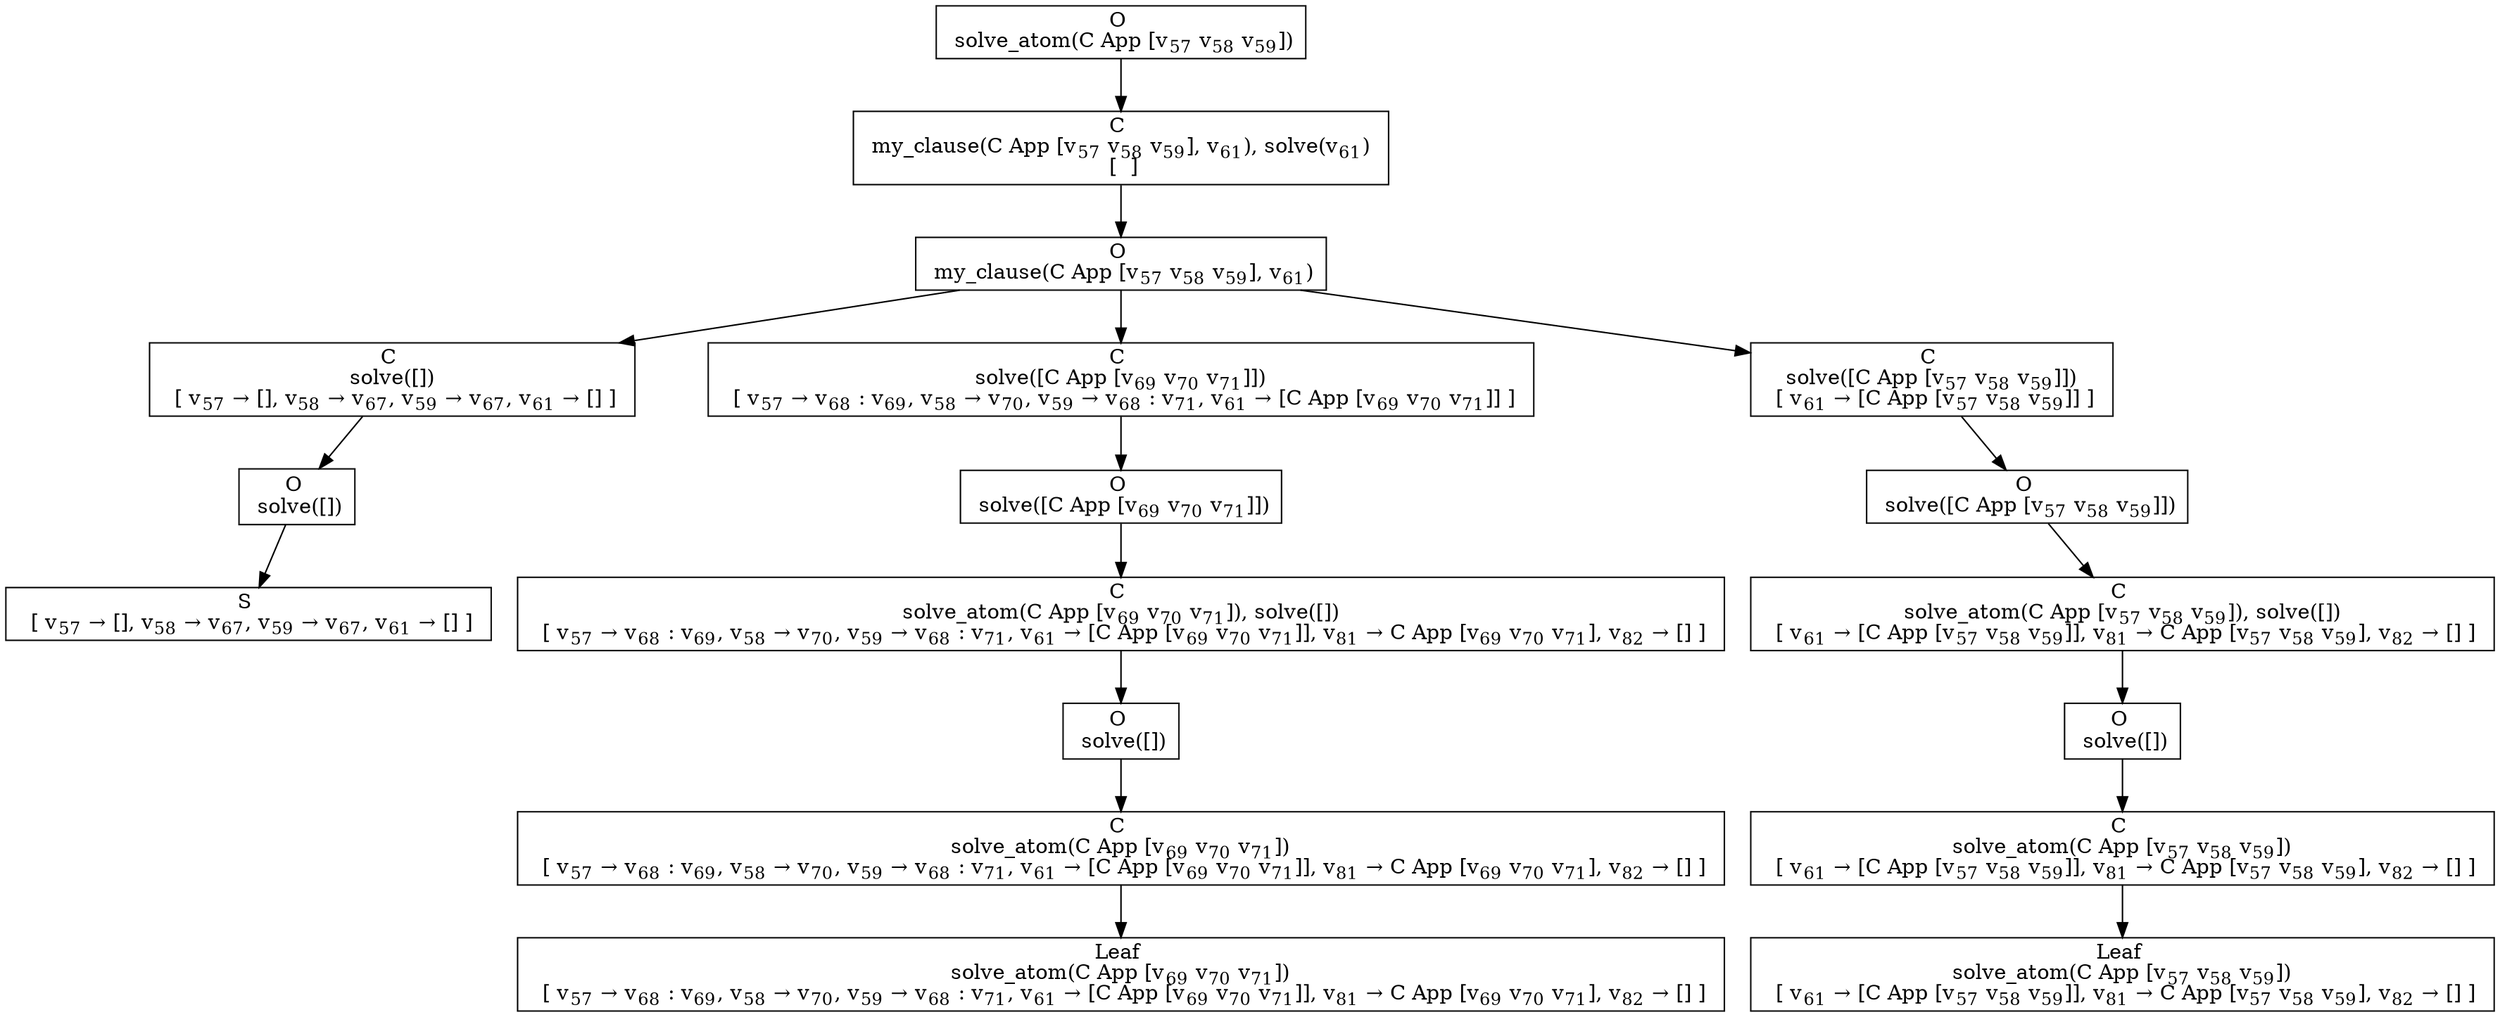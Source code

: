 digraph {
    graph [rankdir=TB
          ,bgcolor=transparent];
    node [shape=box
         ,fillcolor=white
         ,style=filled];
    0 [label=<O <BR/> solve_atom(C App [v<SUB>57</SUB> v<SUB>58</SUB> v<SUB>59</SUB>])>];
    1 [label=<C <BR/> my_clause(C App [v<SUB>57</SUB> v<SUB>58</SUB> v<SUB>59</SUB>], v<SUB>61</SUB>), solve(v<SUB>61</SUB>) <BR/>  [  ] >];
    2 [label=<O <BR/> my_clause(C App [v<SUB>57</SUB> v<SUB>58</SUB> v<SUB>59</SUB>], v<SUB>61</SUB>)>];
    3 [label=<C <BR/> solve([]) <BR/>  [ v<SUB>57</SUB> &rarr; [], v<SUB>58</SUB> &rarr; v<SUB>67</SUB>, v<SUB>59</SUB> &rarr; v<SUB>67</SUB>, v<SUB>61</SUB> &rarr; [] ] >];
    4 [label=<C <BR/> solve([C App [v<SUB>69</SUB> v<SUB>70</SUB> v<SUB>71</SUB>]]) <BR/>  [ v<SUB>57</SUB> &rarr; v<SUB>68</SUB> : v<SUB>69</SUB>, v<SUB>58</SUB> &rarr; v<SUB>70</SUB>, v<SUB>59</SUB> &rarr; v<SUB>68</SUB> : v<SUB>71</SUB>, v<SUB>61</SUB> &rarr; [C App [v<SUB>69</SUB> v<SUB>70</SUB> v<SUB>71</SUB>]] ] >];
    5 [label=<C <BR/> solve([C App [v<SUB>57</SUB> v<SUB>58</SUB> v<SUB>59</SUB>]]) <BR/>  [ v<SUB>61</SUB> &rarr; [C App [v<SUB>57</SUB> v<SUB>58</SUB> v<SUB>59</SUB>]] ] >];
    6 [label=<O <BR/> solve([])>];
    7 [label=<S <BR/>  [ v<SUB>57</SUB> &rarr; [], v<SUB>58</SUB> &rarr; v<SUB>67</SUB>, v<SUB>59</SUB> &rarr; v<SUB>67</SUB>, v<SUB>61</SUB> &rarr; [] ] >];
    8 [label=<O <BR/> solve([C App [v<SUB>69</SUB> v<SUB>70</SUB> v<SUB>71</SUB>]])>];
    9 [label=<C <BR/> solve_atom(C App [v<SUB>69</SUB> v<SUB>70</SUB> v<SUB>71</SUB>]), solve([]) <BR/>  [ v<SUB>57</SUB> &rarr; v<SUB>68</SUB> : v<SUB>69</SUB>, v<SUB>58</SUB> &rarr; v<SUB>70</SUB>, v<SUB>59</SUB> &rarr; v<SUB>68</SUB> : v<SUB>71</SUB>, v<SUB>61</SUB> &rarr; [C App [v<SUB>69</SUB> v<SUB>70</SUB> v<SUB>71</SUB>]], v<SUB>81</SUB> &rarr; C App [v<SUB>69</SUB> v<SUB>70</SUB> v<SUB>71</SUB>], v<SUB>82</SUB> &rarr; [] ] >];
    10 [label=<O <BR/> solve([])>];
    11 [label=<C <BR/> solve_atom(C App [v<SUB>69</SUB> v<SUB>70</SUB> v<SUB>71</SUB>]) <BR/>  [ v<SUB>57</SUB> &rarr; v<SUB>68</SUB> : v<SUB>69</SUB>, v<SUB>58</SUB> &rarr; v<SUB>70</SUB>, v<SUB>59</SUB> &rarr; v<SUB>68</SUB> : v<SUB>71</SUB>, v<SUB>61</SUB> &rarr; [C App [v<SUB>69</SUB> v<SUB>70</SUB> v<SUB>71</SUB>]], v<SUB>81</SUB> &rarr; C App [v<SUB>69</SUB> v<SUB>70</SUB> v<SUB>71</SUB>], v<SUB>82</SUB> &rarr; [] ] >];
    12 [label=<Leaf <BR/> solve_atom(C App [v<SUB>69</SUB> v<SUB>70</SUB> v<SUB>71</SUB>]) <BR/>  [ v<SUB>57</SUB> &rarr; v<SUB>68</SUB> : v<SUB>69</SUB>, v<SUB>58</SUB> &rarr; v<SUB>70</SUB>, v<SUB>59</SUB> &rarr; v<SUB>68</SUB> : v<SUB>71</SUB>, v<SUB>61</SUB> &rarr; [C App [v<SUB>69</SUB> v<SUB>70</SUB> v<SUB>71</SUB>]], v<SUB>81</SUB> &rarr; C App [v<SUB>69</SUB> v<SUB>70</SUB> v<SUB>71</SUB>], v<SUB>82</SUB> &rarr; [] ] >];
    13 [label=<O <BR/> solve([C App [v<SUB>57</SUB> v<SUB>58</SUB> v<SUB>59</SUB>]])>];
    14 [label=<C <BR/> solve_atom(C App [v<SUB>57</SUB> v<SUB>58</SUB> v<SUB>59</SUB>]), solve([]) <BR/>  [ v<SUB>61</SUB> &rarr; [C App [v<SUB>57</SUB> v<SUB>58</SUB> v<SUB>59</SUB>]], v<SUB>81</SUB> &rarr; C App [v<SUB>57</SUB> v<SUB>58</SUB> v<SUB>59</SUB>], v<SUB>82</SUB> &rarr; [] ] >];
    15 [label=<O <BR/> solve([])>];
    16 [label=<C <BR/> solve_atom(C App [v<SUB>57</SUB> v<SUB>58</SUB> v<SUB>59</SUB>]) <BR/>  [ v<SUB>61</SUB> &rarr; [C App [v<SUB>57</SUB> v<SUB>58</SUB> v<SUB>59</SUB>]], v<SUB>81</SUB> &rarr; C App [v<SUB>57</SUB> v<SUB>58</SUB> v<SUB>59</SUB>], v<SUB>82</SUB> &rarr; [] ] >];
    17 [label=<Leaf <BR/> solve_atom(C App [v<SUB>57</SUB> v<SUB>58</SUB> v<SUB>59</SUB>]) <BR/>  [ v<SUB>61</SUB> &rarr; [C App [v<SUB>57</SUB> v<SUB>58</SUB> v<SUB>59</SUB>]], v<SUB>81</SUB> &rarr; C App [v<SUB>57</SUB> v<SUB>58</SUB> v<SUB>59</SUB>], v<SUB>82</SUB> &rarr; [] ] >];
    0 -> 1 [label=""];
    1 -> 2 [label=""];
    2 -> 3 [label=""];
    2 -> 4 [label=""];
    2 -> 5 [label=""];
    3 -> 6 [label=""];
    4 -> 8 [label=""];
    5 -> 13 [label=""];
    6 -> 7 [label=""];
    8 -> 9 [label=""];
    9 -> 10 [label=""];
    10 -> 11 [label=""];
    11 -> 12 [label=""];
    13 -> 14 [label=""];
    14 -> 15 [label=""];
    15 -> 16 [label=""];
    16 -> 17 [label=""];
}